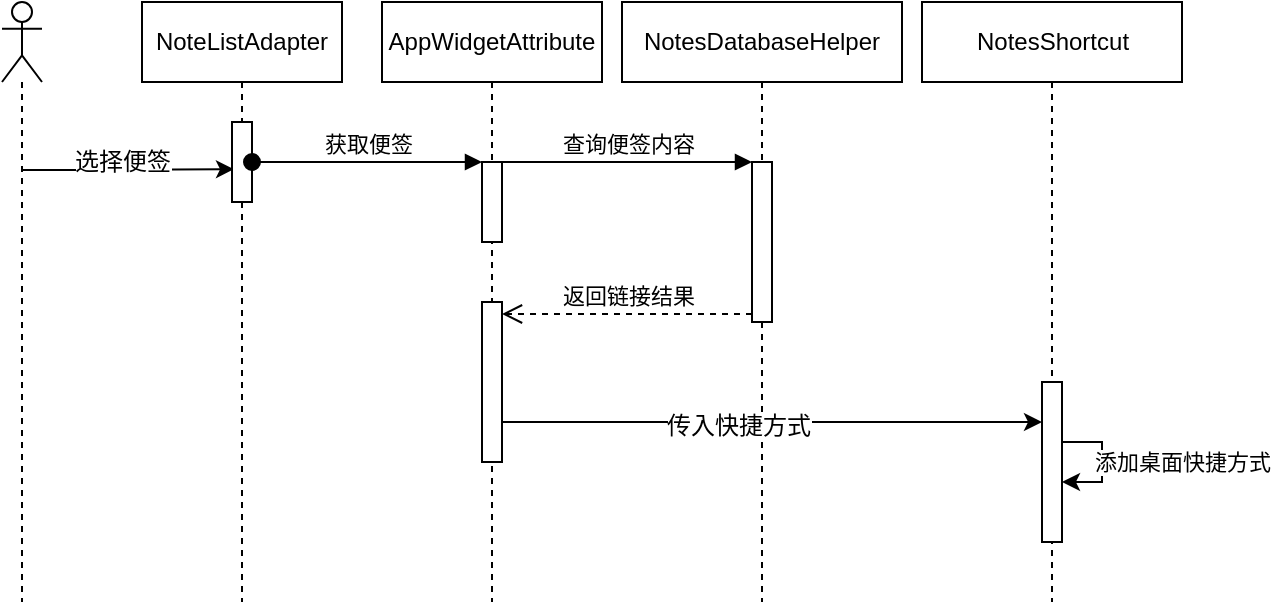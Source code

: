 <mxfile version="12.2.4" pages="1"><diagram id="pivpMm_U4ObnNvZrj4gd" name="第 1 页"><mxGraphModel dx="805" dy="560" grid="1" gridSize="10" guides="1" tooltips="1" connect="1" arrows="1" fold="1" page="1" pageScale="1" pageWidth="827" pageHeight="1169" math="0" shadow="0"><root><mxCell id="0"/><mxCell id="1" parent="0"/><mxCell id="2" value="" style="edgeStyle=orthogonalEdgeStyle;rounded=0;orthogonalLoop=1;jettySize=auto;html=1;entryX=0.1;entryY=0.59;entryDx=0;entryDy=0;entryPerimeter=0;" parent="1" source="6" target="8" edge="1"><mxGeometry relative="1" as="geometry"><Array as="points"><mxPoint x="130" y="144"/><mxPoint x="130" y="144"/></Array></mxGeometry></mxCell><mxCell id="3" value="选择便签" style="text;html=1;resizable=0;points=[];align=center;verticalAlign=middle;labelBackgroundColor=#ffffff;" parent="2" vertex="1" connectable="0"><mxGeometry x="-0.239" y="1" relative="1" as="geometry"><mxPoint x="9.5" y="-3" as="offset"/></mxGeometry></mxCell><mxCell id="6" value="" style="shape=umlLifeline;participant=umlActor;perimeter=lifelinePerimeter;whiteSpace=wrap;html=1;container=1;collapsible=0;recursiveResize=0;verticalAlign=top;spacingTop=36;labelBackgroundColor=#ffffff;outlineConnect=0;" parent="1" vertex="1"><mxGeometry x="90" y="60" width="20" height="300" as="geometry"/></mxCell><mxCell id="7" value="NoteListAdapter" style="shape=umlLifeline;perimeter=lifelinePerimeter;whiteSpace=wrap;html=1;container=1;collapsible=0;recursiveResize=0;outlineConnect=0;" parent="1" vertex="1"><mxGeometry x="160" y="60" width="100" height="300" as="geometry"/></mxCell><mxCell id="8" value="" style="html=1;points=[];perimeter=orthogonalPerimeter;" parent="7" vertex="1"><mxGeometry x="45" y="60" width="10" height="40" as="geometry"/></mxCell><mxCell id="12" value="AppWidgetAttribute" style="shape=umlLifeline;perimeter=lifelinePerimeter;whiteSpace=wrap;html=1;container=1;collapsible=0;recursiveResize=0;outlineConnect=0;" parent="1" vertex="1"><mxGeometry x="280" y="60" width="110" height="300" as="geometry"/></mxCell><mxCell id="18" value="" style="html=1;points=[];perimeter=orthogonalPerimeter;" parent="12" vertex="1"><mxGeometry x="50" y="80" width="10" height="40" as="geometry"/></mxCell><mxCell id="29" value="" style="html=1;points=[];perimeter=orthogonalPerimeter;" parent="12" vertex="1"><mxGeometry x="50" y="150" width="10" height="80" as="geometry"/></mxCell><mxCell id="17" value="NotesDatabaseHelper" style="shape=umlLifeline;perimeter=lifelinePerimeter;whiteSpace=wrap;html=1;container=1;collapsible=0;recursiveResize=0;outlineConnect=0;" parent="1" vertex="1"><mxGeometry x="400" y="60" width="140" height="300" as="geometry"/></mxCell><mxCell id="19" value="NotesShortcut" style="html=1;points=[];perimeter=orthogonalPerimeter;shape=umlLifeline;participant=label;fontFamily=Helvetica;fontSize=12;fontColor=#000000;align=center;strokeColor=#000000;fillColor=#ffffff;recursiveResize=0;container=1;collapsible=0;" parent="1" vertex="1"><mxGeometry x="550" y="60" width="130" height="300" as="geometry"/></mxCell><mxCell id="33" value="添加桌面快捷方式" style="edgeStyle=orthogonalEdgeStyle;rounded=0;orthogonalLoop=1;jettySize=auto;html=1;" parent="19" source="28" target="28" edge="1"><mxGeometry x="0.333" y="-41" relative="1" as="geometry"><mxPoint x="150" y="230" as="targetPoint"/><mxPoint x="40" y="31" as="offset"/></mxGeometry></mxCell><mxCell id="28" value="" style="html=1;points=[];perimeter=orthogonalPerimeter;" parent="19" vertex="1"><mxGeometry x="60" y="190" width="10" height="80" as="geometry"/></mxCell><mxCell id="23" value="获取便签" style="html=1;verticalAlign=bottom;startArrow=oval;endArrow=block;startSize=8;" parent="1" source="8" target="18" edge="1"><mxGeometry relative="1" as="geometry"><mxPoint x="220" y="140" as="sourcePoint"/></mxGeometry></mxCell><mxCell id="26" value="查询便签内容" style="html=1;verticalAlign=bottom;endArrow=block;entryX=0;entryY=0;" parent="1" source="18" target="20" edge="1"><mxGeometry relative="1" as="geometry"><mxPoint x="475" y="140.0" as="sourcePoint"/></mxGeometry></mxCell><mxCell id="27" value="返回链接结果" style="html=1;verticalAlign=bottom;endArrow=open;dashed=1;endSize=8;exitX=0;exitY=0.95;" parent="1" source="20" target="29" edge="1"><mxGeometry relative="1" as="geometry"><mxPoint x="475" y="190" as="targetPoint"/></mxGeometry></mxCell><mxCell id="20" value="" style="html=1;points=[];perimeter=orthogonalPerimeter;" parent="1" vertex="1"><mxGeometry x="465" y="140" width="10" height="80" as="geometry"/></mxCell><mxCell id="30" value="" style="edgeStyle=orthogonalEdgeStyle;rounded=0;orthogonalLoop=1;jettySize=auto;html=1;" parent="1" source="29" target="28" edge="1"><mxGeometry relative="1" as="geometry"><Array as="points"><mxPoint x="480" y="270"/><mxPoint x="480" y="270"/></Array></mxGeometry></mxCell><mxCell id="31" value="传入快捷方式" style="text;html=1;resizable=0;points=[];align=center;verticalAlign=middle;labelBackgroundColor=#ffffff;" parent="30" vertex="1" connectable="0"><mxGeometry x="0.037" y="-22" relative="1" as="geometry"><mxPoint x="-22" y="-20" as="offset"/></mxGeometry></mxCell></root></mxGraphModel></diagram></mxfile>